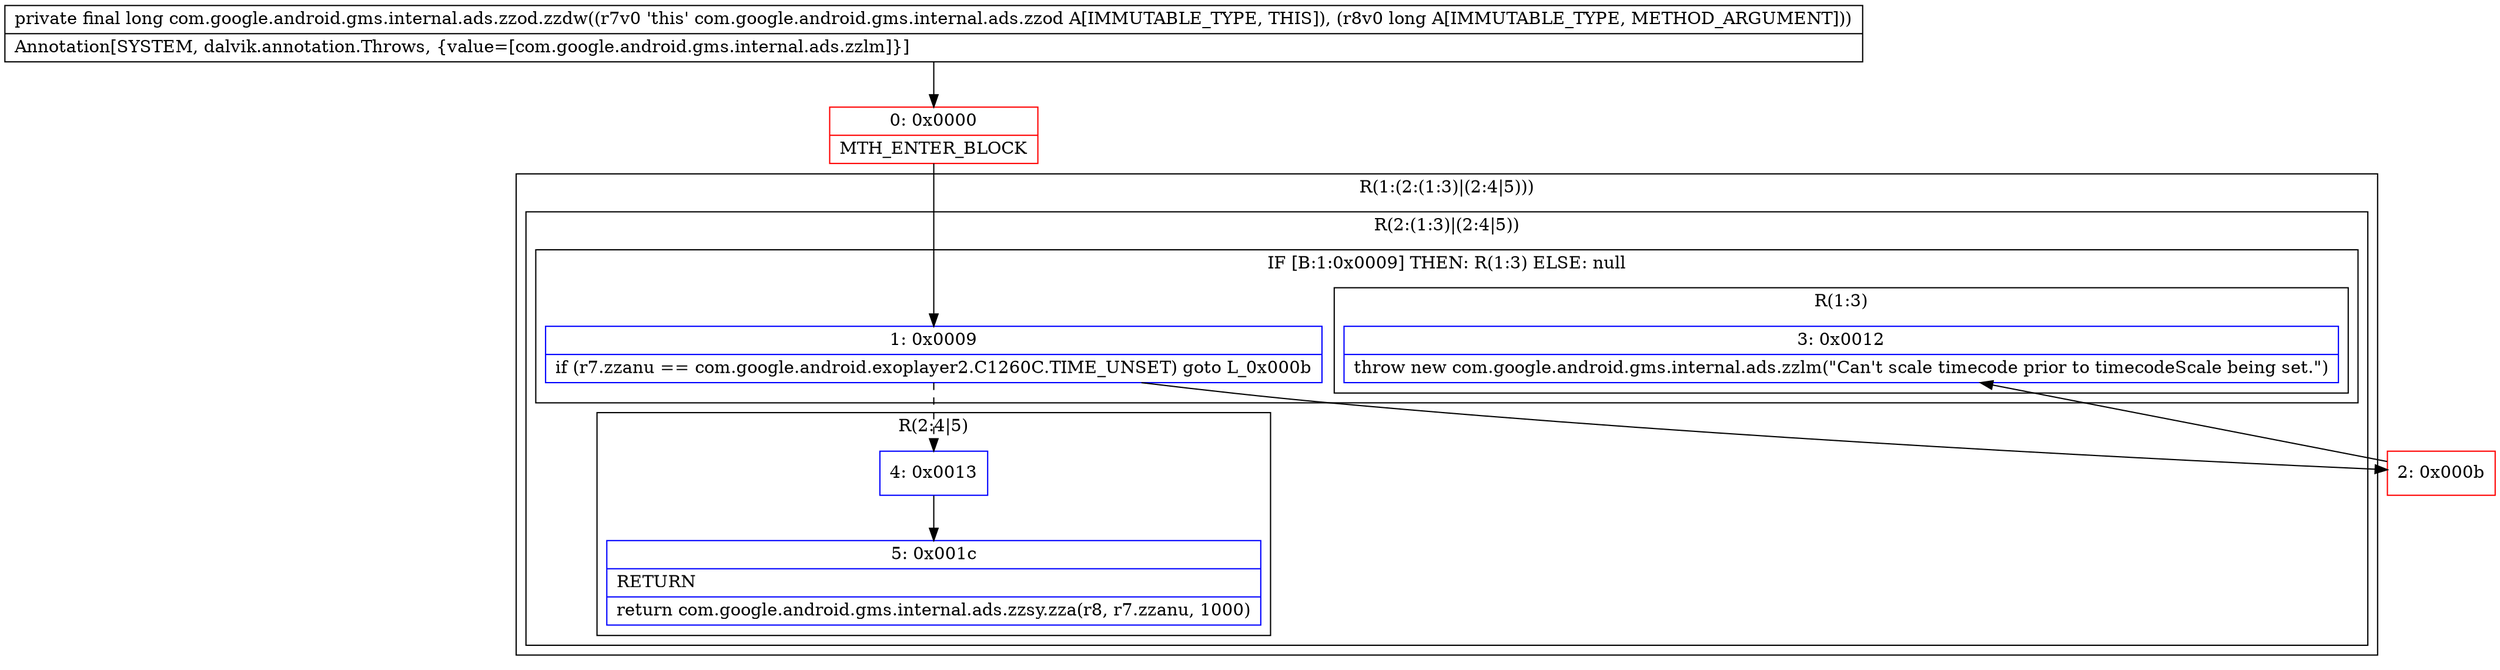 digraph "CFG forcom.google.android.gms.internal.ads.zzod.zzdw(J)J" {
subgraph cluster_Region_923321871 {
label = "R(1:(2:(1:3)|(2:4|5)))";
node [shape=record,color=blue];
subgraph cluster_Region_43105741 {
label = "R(2:(1:3)|(2:4|5))";
node [shape=record,color=blue];
subgraph cluster_IfRegion_1306432127 {
label = "IF [B:1:0x0009] THEN: R(1:3) ELSE: null";
node [shape=record,color=blue];
Node_1 [shape=record,label="{1\:\ 0x0009|if (r7.zzanu == com.google.android.exoplayer2.C1260C.TIME_UNSET) goto L_0x000b\l}"];
subgraph cluster_Region_1325394067 {
label = "R(1:3)";
node [shape=record,color=blue];
Node_3 [shape=record,label="{3\:\ 0x0012|throw new com.google.android.gms.internal.ads.zzlm(\"Can't scale timecode prior to timecodeScale being set.\")\l}"];
}
}
subgraph cluster_Region_1068918781 {
label = "R(2:4|5)";
node [shape=record,color=blue];
Node_4 [shape=record,label="{4\:\ 0x0013}"];
Node_5 [shape=record,label="{5\:\ 0x001c|RETURN\l|return com.google.android.gms.internal.ads.zzsy.zza(r8, r7.zzanu, 1000)\l}"];
}
}
}
Node_0 [shape=record,color=red,label="{0\:\ 0x0000|MTH_ENTER_BLOCK\l}"];
Node_2 [shape=record,color=red,label="{2\:\ 0x000b}"];
MethodNode[shape=record,label="{private final long com.google.android.gms.internal.ads.zzod.zzdw((r7v0 'this' com.google.android.gms.internal.ads.zzod A[IMMUTABLE_TYPE, THIS]), (r8v0 long A[IMMUTABLE_TYPE, METHOD_ARGUMENT]))  | Annotation[SYSTEM, dalvik.annotation.Throws, \{value=[com.google.android.gms.internal.ads.zzlm]\}]\l}"];
MethodNode -> Node_0;
Node_1 -> Node_2;
Node_1 -> Node_4[style=dashed];
Node_4 -> Node_5;
Node_0 -> Node_1;
Node_2 -> Node_3;
}

